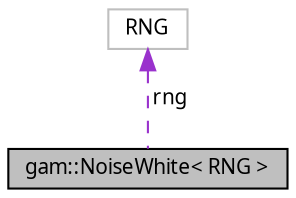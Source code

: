 digraph "gam::NoiseWhite&lt; RNG &gt;"
{
 // LATEX_PDF_SIZE
  bgcolor="transparent";
  edge [fontname="FreeSans.ttf",fontsize="10",labelfontname="FreeSans.ttf",labelfontsize="10"];
  node [fontname="FreeSans.ttf",fontsize="10",shape=record];
  Node1 [label="gam::NoiseWhite\< RNG \>",height=0.2,width=0.4,color="black", fillcolor="grey75", style="filled", fontcolor="black",tooltip="White noise."];
  Node2 -> Node1 [dir="back",color="darkorchid3",fontsize="10",style="dashed",label=" rng" ,fontname="FreeSans.ttf"];
  Node2 [label="RNG",height=0.2,width=0.4,color="grey75",tooltip=" "];
}
